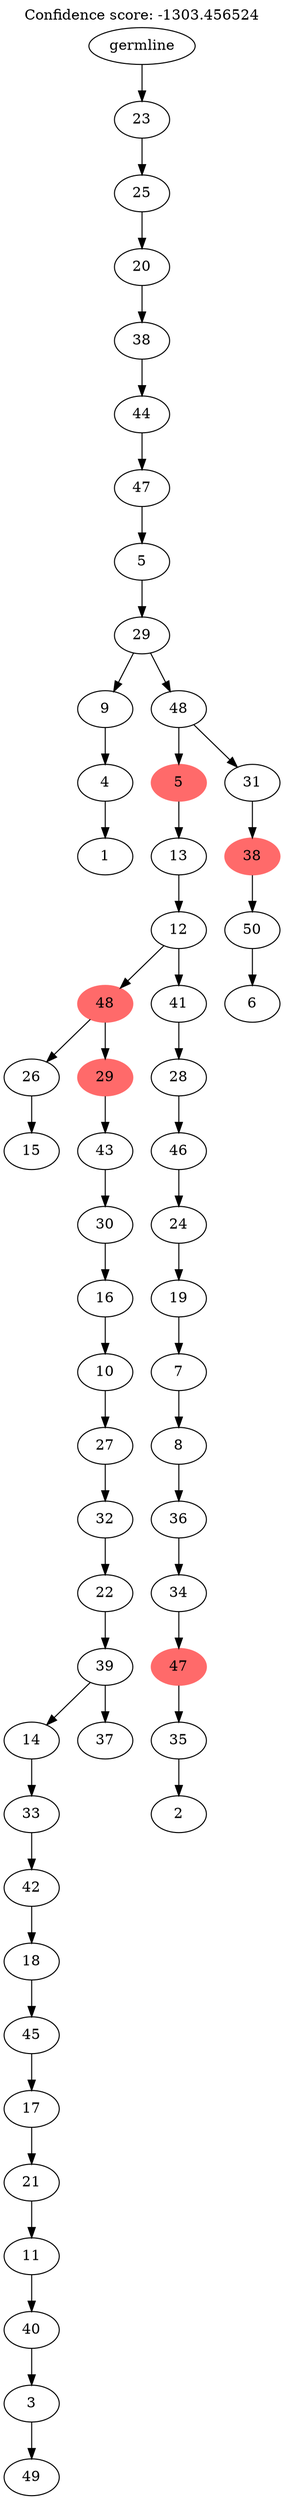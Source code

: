 digraph g {
	"54" -> "55";
	"55" [label="1"];
	"53" -> "54";
	"54" [label="4"];
	"51" -> "52";
	"52" [label="15"];
	"48" -> "49";
	"49" [label="49"];
	"47" -> "48";
	"48" [label="3"];
	"46" -> "47";
	"47" [label="40"];
	"45" -> "46";
	"46" [label="11"];
	"44" -> "45";
	"45" [label="21"];
	"43" -> "44";
	"44" [label="17"];
	"42" -> "43";
	"43" [label="45"];
	"41" -> "42";
	"42" [label="18"];
	"40" -> "41";
	"41" [label="42"];
	"39" -> "40";
	"40" [label="33"];
	"38" -> "39";
	"39" [label="14"];
	"38" -> "50";
	"50" [label="37"];
	"37" -> "38";
	"38" [label="39"];
	"36" -> "37";
	"37" [label="22"];
	"35" -> "36";
	"36" [label="32"];
	"34" -> "35";
	"35" [label="27"];
	"33" -> "34";
	"34" [label="10"];
	"32" -> "33";
	"33" [label="16"];
	"31" -> "32";
	"32" [label="30"];
	"30" -> "31";
	"31" [label="43"];
	"29" -> "30";
	"30" [color=indianred1, style=filled, label="29"];
	"29" -> "51";
	"51" [label="26"];
	"27" -> "28";
	"28" [label="2"];
	"26" -> "27";
	"27" [label="35"];
	"25" -> "26";
	"26" [color=indianred1, style=filled, label="47"];
	"24" -> "25";
	"25" [label="34"];
	"23" -> "24";
	"24" [label="36"];
	"22" -> "23";
	"23" [label="8"];
	"21" -> "22";
	"22" [label="7"];
	"20" -> "21";
	"21" [label="19"];
	"19" -> "20";
	"20" [label="24"];
	"18" -> "19";
	"19" [label="46"];
	"17" -> "18";
	"18" [label="28"];
	"16" -> "17";
	"17" [label="41"];
	"16" -> "29";
	"29" [color=indianred1, style=filled, label="48"];
	"15" -> "16";
	"16" [label="12"];
	"14" -> "15";
	"15" [label="13"];
	"12" -> "13";
	"13" [label="6"];
	"11" -> "12";
	"12" [label="50"];
	"10" -> "11";
	"11" [color=indianred1, style=filled, label="38"];
	"9" -> "10";
	"10" [label="31"];
	"9" -> "14";
	"14" [color=indianred1, style=filled, label="5"];
	"8" -> "9";
	"9" [label="48"];
	"8" -> "53";
	"53" [label="9"];
	"7" -> "8";
	"8" [label="29"];
	"6" -> "7";
	"7" [label="5"];
	"5" -> "6";
	"6" [label="47"];
	"4" -> "5";
	"5" [label="44"];
	"3" -> "4";
	"4" [label="38"];
	"2" -> "3";
	"3" [label="20"];
	"1" -> "2";
	"2" [label="25"];
	"0" -> "1";
	"1" [label="23"];
	"0" [label="germline"];
	labelloc="t";
	label="Confidence score: -1303.456524";
}
